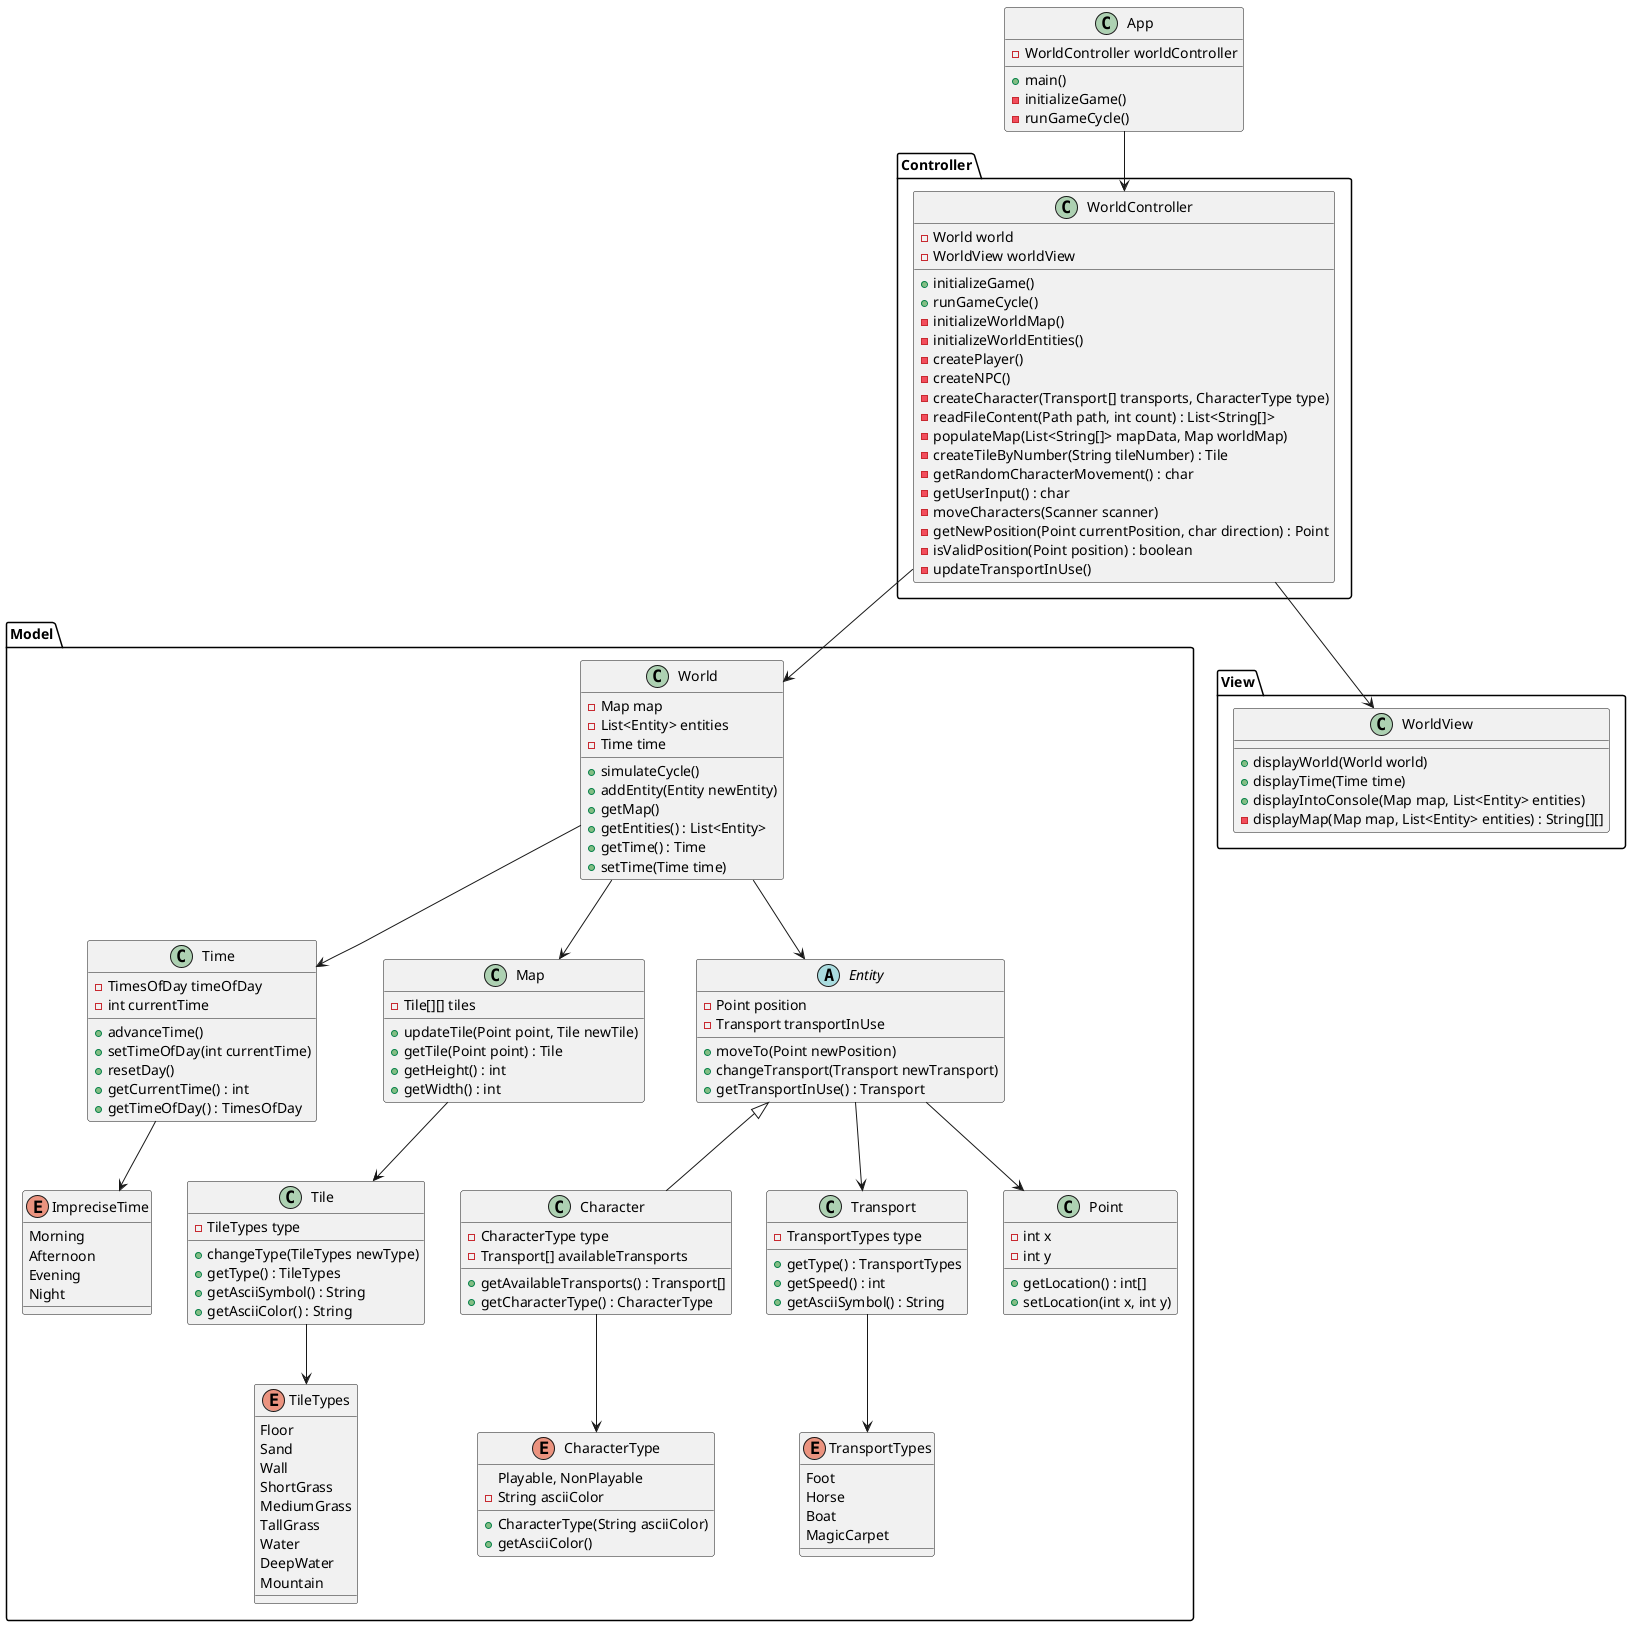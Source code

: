 @startuml DiagramaDeAplicacion

class App {
    - WorldController worldController

    + main()
    - initializeGame()
    - runGameCycle()
}

package "Model" {
    class World {
        - Map map
        - List<Entity> entities
        - Time time

        + simulateCycle()
        + addEntity(Entity newEntity)
        + getMap()
        + getEntities() : List<Entity>
        + getTime() : Time
        + setTime(Time time)
    }

    class Time {
        - TimesOfDay timeOfDay
        - int currentTime

        + advanceTime()
        + setTimeOfDay(int currentTime)
        + resetDay()
        + getCurrentTime() : int
        + getTimeOfDay() : TimesOfDay
    }

    class Map {
        - Tile[][] tiles

        + updateTile(Point point, Tile newTile)
        + getTile(Point point) : Tile
        + getHeight() : int
        + getWidth() : int
    }

    class Tile {
        - TileTypes type

        + changeType(TileTypes newType)
        + getType() : TileTypes
        + getAsciiSymbol() : String
        + getAsciiColor() : String
    }

    abstract class Entity {
        - Point position
        - Transport transportInUse

        + moveTo(Point newPosition)
        + changeTransport(Transport newTransport)
        + getTransportInUse() : Transport
    }

    class Character extends Entity {
        - CharacterType type
        - Transport[] availableTransports

        + getAvailableTransports() : Transport[]
        + getCharacterType() : CharacterType
    }

    class Transport {
        - TransportTypes type

        + getType() : TransportTypes
        + getSpeed() : int
        + getAsciiSymbol() : String
    }

    class Point {
        - int x
        - int y

        + getLocation() : int[]
        + setLocation(int x, int y)
    }

    enum TileTypes {
        Floor
        Sand
        Wall
        ShortGrass
        MediumGrass
        TallGrass
        Water
        DeepWater
        Mountain
    }

    enum ImpreciseTime {
        Morning
        Afternoon
        Evening
        Night
    }

    enum TransportTypes {
        Foot
        Horse
        Boat
        MagicCarpet
    }

    enum CharacterType {
        Playable, NonPlayable
        - String asciiColor
        + CharacterType(String asciiColor)
        + getAsciiColor()
    }
}

package "View" {
    class WorldView {
        + displayWorld(World world)
        + displayTime(Time time)
        + displayIntoConsole(Map map, List<Entity> entities)
        - displayMap(Map map, List<Entity> entities) : String[][]
    }
}

package "Controller" {
    class WorldController {
        - World world
        - WorldView worldView

        + initializeGame()
        + runGameCycle()
        - initializeWorldMap()
        - initializeWorldEntities()
        - createPlayer()
        - createNPC()
        - createCharacter(Transport[] transports, CharacterType type)
        - readFileContent(Path path, int count) : List<String[]>
        - populateMap(List<String[]> mapData, Map worldMap)
        - createTileByNumber(String tileNumber) : Tile
        - getRandomCharacterMovement() : char
        - getUserInput() : char
        - moveCharacters(Scanner scanner)
        - getNewPosition(Point currentPosition, char direction) : Point
        - isValidPosition(Point position) : boolean
        - updateTransportInUse()
    }
}

World --> Map
World --> Entity
World --> Time
Map --> Tile
Tile --> TileTypes
Entity --> Point
Entity --> Transport
Transport --> TransportTypes
Time --> ImpreciseTime
Character --> CharacterType
WorldController --> World
WorldController --> WorldView
App --> WorldController
@enduml
